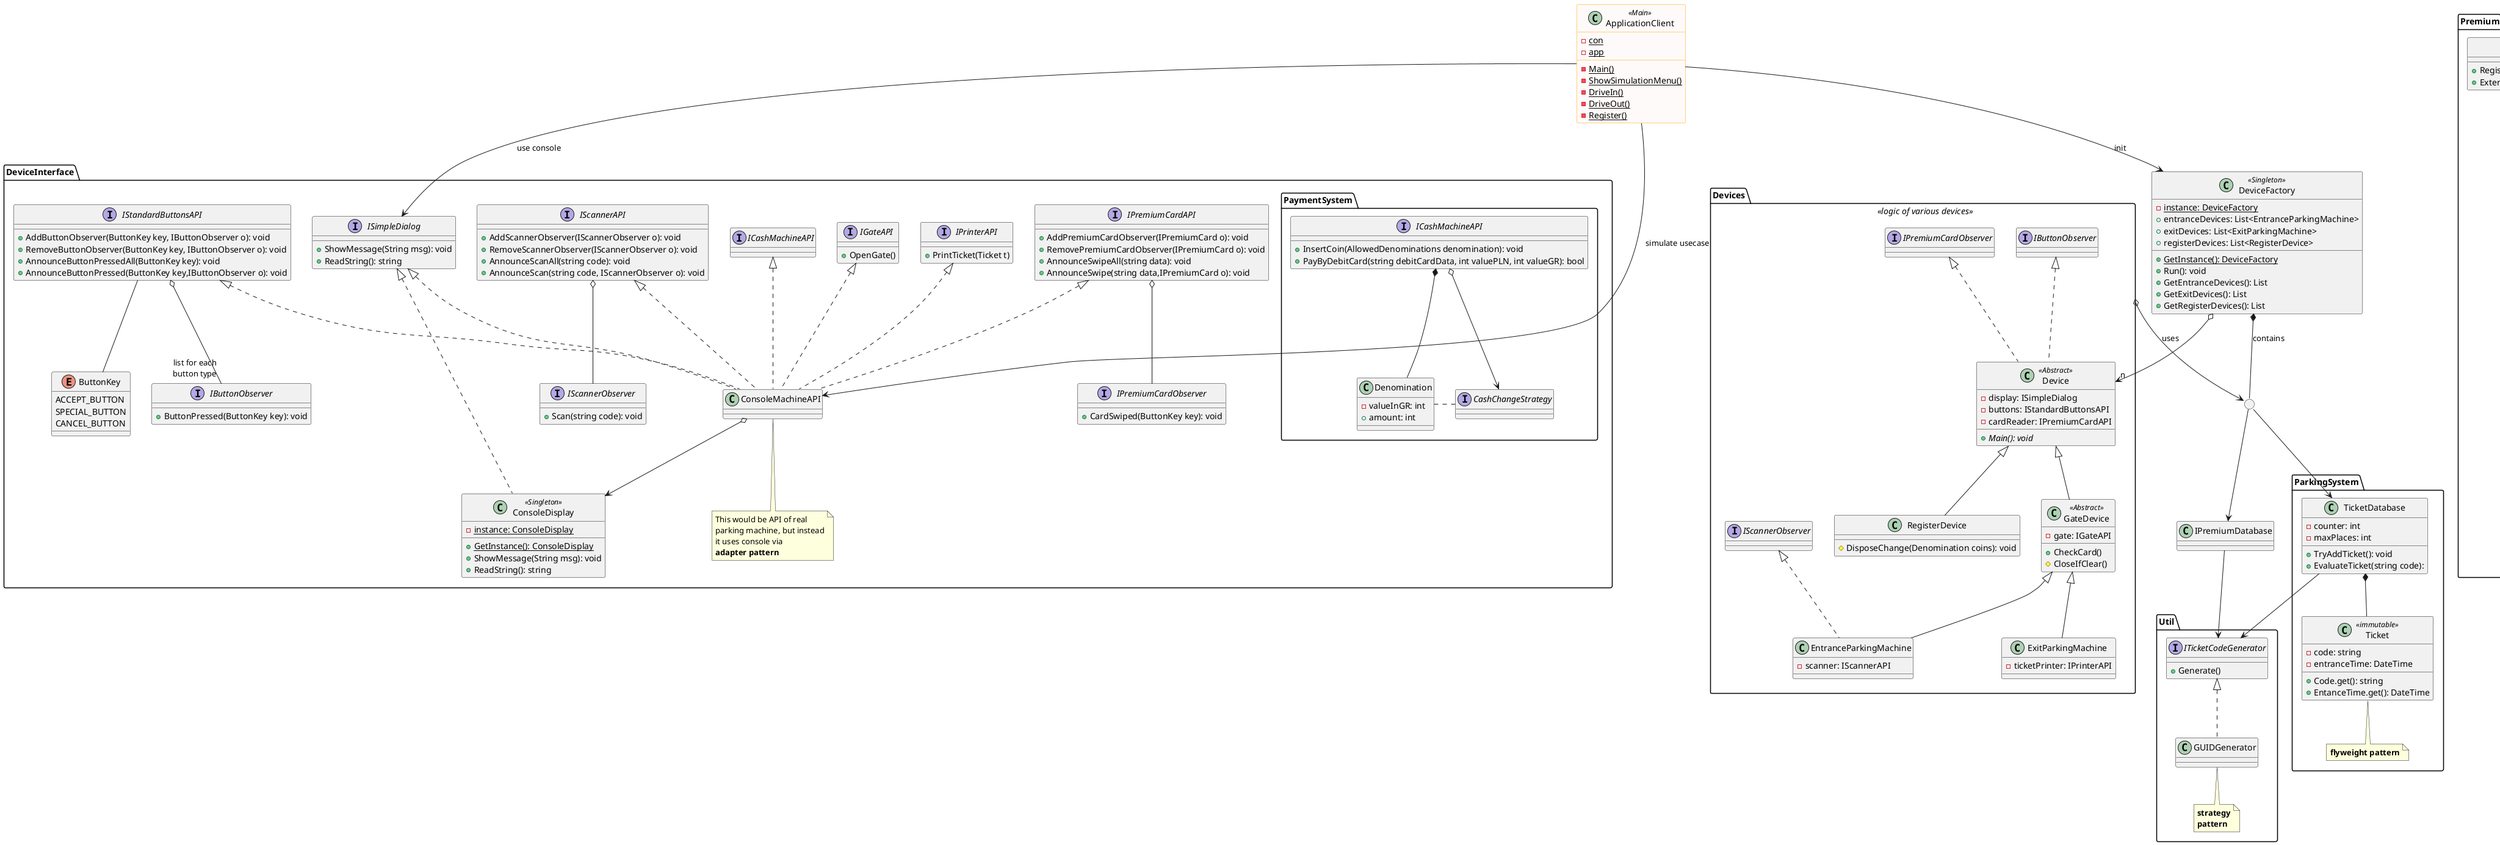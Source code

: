 @startuml

skinparam class {
BackgroundColor<<Main>> Snow
BorderColor<<Main>> Orange
}
skinparam stereotypeCBackgroundColor<< Main >> Khaki

class ApplicationClient<<Main>>
{
    -{static}con
    -{static}app
    -{static}Main()
    -{static}ShowSimulationMenu()
    -{static}DriveIn()
    -{static}DriveOut()
    -{static}Register()
    '-{static}IncorrectCommand()
}

class DeviceFactory<<Singleton>>
{
    -{static}instance: DeviceFactory
    +entranceDevices: List<EntranceParkingMachine>
    +exitDevices: List<ExitParkingMachine>
    +registerDevices: List<RegisterDevice>
    +{static}GetInstance(): DeviceFactory
    +Run(): void
    +GetEntranceDevices(): List
    +GetExitDevices(): List
    +GetRegisterDevices(): List
}

ApplicationClient --> DeviceFactory: init




package "DeviceInterface"{
    interface IGateAPI{
        +OpenGate()
    }

    interface IPremiumCardAPI{
        +AddPremiumCardObserver(IPremiumCard o): void
        +RemovePremiumCardObserver(IPremiumCard o): void
        +AnnounceSwipeAll(string data): void
        +AnnounceSwipe(string data,IPremiumCard o): void
    }

    interface IScannerAPI{
        +AddScannerObserver(IScannerObserver o): void
        +RemoveScannerObserver(IScannerObserver o): void
        +AnnounceScanAll(string code): void
        +AnnounceScan(string code, IScannerObserver o): void
    }

    interface IPrinterAPI{
        +PrintTicket(Ticket t)
    }

    interface ISimpleDialog{
        +ShowMessage(String msg): void
        +ReadString(): string
    }

    class ConsoleDisplay<<Singleton>> implements ISimpleDialog{
        -{static}instance: ConsoleDisplay
        +{static}GetInstance(): ConsoleDisplay
        +ShowMessage(String msg): void
        +ReadString(): string
    }

    class ConsoleMachineAPI implements  ISimpleDialog, IGateAPI, IStandardButtonsAPI, ICashMachineAPI, IPrinterAPI,IScannerAPI,IPremiumCardAPI{

    }

    Note bottom of ConsoleMachineAPI: This would be API of real\nparking machine, but instead\nit uses console via\n<b>adapter pattern

    interface IStandardButtonsAPI {
        +AddButtonObserver(ButtonKey key, IButtonObserver o): void
        +RemoveButtonObserver(ButtonKey key, IButtonObserver o): void
        +AnnounceButtonPressedAll(ButtonKey key): void
        +AnnounceButtonPressed(ButtonKey key,IButtonObserver o): void
    }
    IStandardButtonsAPI -d- ButtonKey
    IStandardButtonsAPI o--"list for each\nbutton type" IButtonObserver
    IPremiumCardAPI o-- IPremiumCardObserver
    IScannerAPI o-- IScannerObserver

    enum ButtonKey{
        ACCEPT_BUTTON
        SPECIAL_BUTTON
        CANCEL_BUTTON
    }


    interface IButtonObserver
    {
        +ButtonPressed(ButtonKey key): void
    }
    'note bottom: <b>observer\n<b>pattern

    interface IScannerObserver
    {
        +Scan(string code): void
    }

    interface IPremiumCardObserver
    {
        +CardSwiped(ButtonKey key): void
    }

    ConsoleMachineAPI o--> ConsoleDisplay
    ApplicationClient --> ISimpleDialog: use console
    ApplicationClient -> ConsoleMachineAPI: simulate usecase

    package "PaymentSystem"{
       interface ICashMachineAPI
       {
           +InsertCoin(AllowedDenominations denomination): void
           +PayByDebitCard(string debitCardData, int valuePLN, int valueGR): bool
       }

       class Denomination
       {
           -valueInGR: int
           +amount: int
       }

       interface CashChangeStrategy
       {

       }

       ICashMachineAPI o--> CashChangeStrategy
       ICashMachineAPI *-- Denomination
       Denomination . CashChangeStrategy
    }
}


package "Devices"<<logic of various devices>>{

    class Device <<Abstract>> implements IButtonObserver,IPremiumCardObserver{
        - display: ISimpleDialog
        - buttons: IStandardButtonsAPI
        - cardReader: IPremiumCardAPI

        +{abstract}Main(): void
    }

    class RegisterDevice extends Device
    {
        #DisposeChange(Denomination coins): void
    }

    class GateDevice<<Abstract>> extends Device{
        -gate: IGateAPI
        +CheckCard()
        #CloseIfClear()
    }

    class ExitParkingMachine extends GateDevice
    {
        -ticketPrinter: IPrinterAPI
    }

    class EntranceParkingMachine extends GateDevice implements IScannerObserver
    {
        -scanner: IScannerAPI
    }
}
'"Devices"->"DeviceInterface": devices are\nusing various\ninterfaces


package ParkingSystem{

    class TicketDatabase{
        -counter: int
        -maxPlaces: int
        +TryAddTicket(): void
        +EvaluateTicket(string code):
    }

    class Ticket<<immutable>>{
        -code: string
        -entranceTime: DateTime
        +Code.get(): string
        +EntanceTime.get(): DateTime
    }
    note bottom: <b>flyweight pattern



    TicketDatabase *-- Ticket


    ' ? class PremiumPlaces implements IPlaceCounter
}

package "Util"{
    interface ITicketCodeGenerator
    {
        +Generate()
    }


    class GUIDGenerator implements ITicketCodeGenerator
    {
    }
    note bottom of GUIDGenerator: <b>strategy\n<b>pattern


}

TicketDatabase --> ITicketCodeGenerator
IPremiumDatabase --> ITicketCodeGenerator

package Premium{

    interface IPremiumDatabase
    {
        +Register(String driversPlate): void
        +ExtendPremium(String driversPlate, DateTime extendTo): void
    }

    class PremiumProxy implements IPremiumDatabase{

    }
    class PremiumDatabase implements IPremiumDatabase{
    }

    PremiumDatabase *-- PremiumUser
    class PremiumUser{
        -code: string
        -expireDate: DateTime
        -licencePlate: string
    }


    PremiumProxy --> PremiumDatabase :uses
}




() " "

DeviceFactory *-- " ": contains
Devices o--> " ": uses
" " --> TicketDatabase
" " --> IPremiumDatabase
'RegisterDevice --> PremiumProxy: uses
'GateDevice --> PremiumDatabase: usu


DeviceFactory o-->"n" Device

@enduml